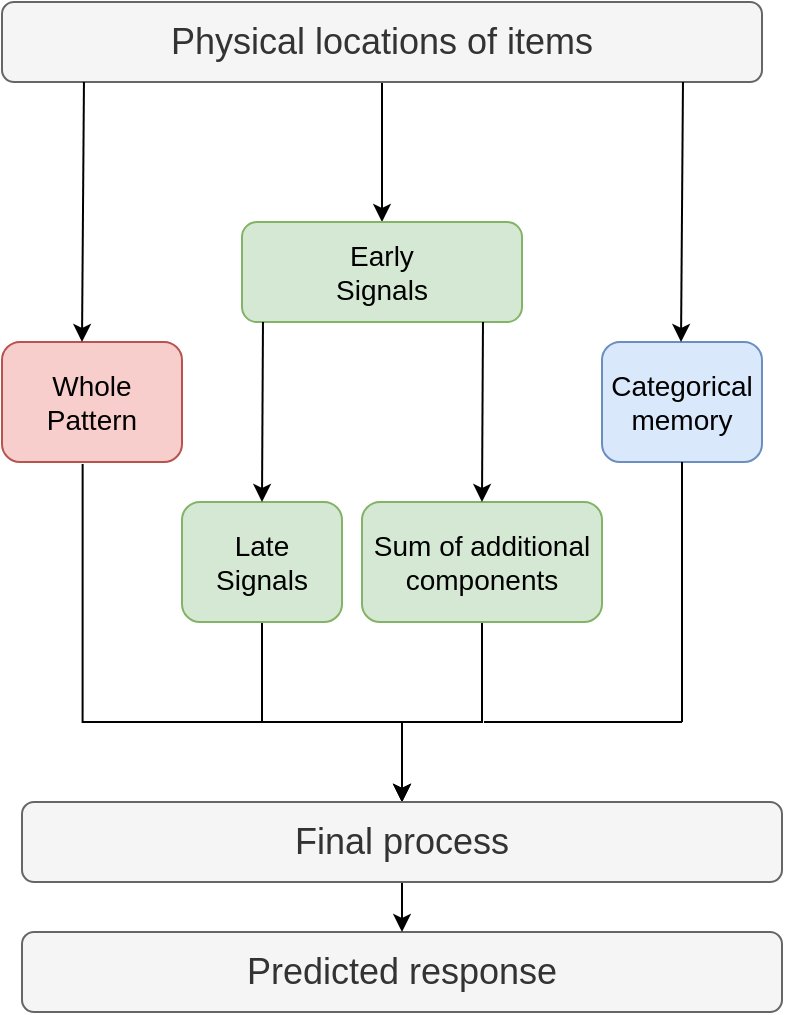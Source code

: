<mxfile version="22.1.5" type="github">
  <diagram id="C5RBs43oDa-KdzZeNtuy" name="Page-1">
    <mxGraphModel dx="983" dy="541" grid="0" gridSize="10" guides="1" tooltips="1" connect="1" arrows="1" fold="1" page="1" pageScale="1" pageWidth="827" pageHeight="1169" math="0" shadow="0">
      <root>
        <mxCell id="WIyWlLk6GJQsqaUBKTNV-0" />
        <mxCell id="WIyWlLk6GJQsqaUBKTNV-1" parent="WIyWlLk6GJQsqaUBKTNV-0" />
        <mxCell id="oDXYZSLQA8dlUkF3rfFF-14" value="" style="edgeStyle=orthogonalEdgeStyle;rounded=0;orthogonalLoop=1;jettySize=auto;html=1;" edge="1" parent="WIyWlLk6GJQsqaUBKTNV-1" source="WIyWlLk6GJQsqaUBKTNV-3" target="oDXYZSLQA8dlUkF3rfFF-2">
          <mxGeometry relative="1" as="geometry" />
        </mxCell>
        <mxCell id="WIyWlLk6GJQsqaUBKTNV-3" value="&lt;font style=&quot;font-size: 18px;&quot;&gt;Physical locations of items&lt;/font&gt;" style="rounded=1;whiteSpace=wrap;html=1;fontSize=12;glass=0;strokeWidth=1;shadow=0;fillColor=#f5f5f5;fontColor=#333333;strokeColor=#666666;" parent="WIyWlLk6GJQsqaUBKTNV-1" vertex="1">
          <mxGeometry x="160" y="80" width="380" height="40" as="geometry" />
        </mxCell>
        <mxCell id="oDXYZSLQA8dlUkF3rfFF-2" value="&lt;font style=&quot;font-size: 14px;&quot;&gt;Early&lt;br&gt;Signals&lt;/font&gt;" style="rounded=1;whiteSpace=wrap;html=1;fillColor=#d5e8d4;strokeColor=#82b366;" vertex="1" parent="WIyWlLk6GJQsqaUBKTNV-1">
          <mxGeometry x="280" y="190" width="140" height="50" as="geometry" />
        </mxCell>
        <mxCell id="oDXYZSLQA8dlUkF3rfFF-3" value="&lt;font style=&quot;font-size: 14px;&quot;&gt;Whole &lt;br&gt;Pattern&lt;/font&gt;" style="rounded=1;whiteSpace=wrap;html=1;fillColor=#f8cecc;strokeColor=#b85450;" vertex="1" parent="WIyWlLk6GJQsqaUBKTNV-1">
          <mxGeometry x="160" y="250" width="90" height="60" as="geometry" />
        </mxCell>
        <mxCell id="oDXYZSLQA8dlUkF3rfFF-22" value="" style="edgeStyle=orthogonalEdgeStyle;rounded=0;orthogonalLoop=1;jettySize=auto;html=1;exitX=0.448;exitY=1.017;exitDx=0;exitDy=0;exitPerimeter=0;" edge="1" parent="WIyWlLk6GJQsqaUBKTNV-1" source="oDXYZSLQA8dlUkF3rfFF-3" target="oDXYZSLQA8dlUkF3rfFF-12">
          <mxGeometry relative="1" as="geometry">
            <Array as="points">
              <mxPoint x="200" y="440" />
              <mxPoint x="360" y="440" />
            </Array>
          </mxGeometry>
        </mxCell>
        <mxCell id="oDXYZSLQA8dlUkF3rfFF-33" value="" style="edgeStyle=orthogonalEdgeStyle;rounded=0;orthogonalLoop=1;jettySize=auto;html=1;" edge="1" parent="WIyWlLk6GJQsqaUBKTNV-1" source="oDXYZSLQA8dlUkF3rfFF-5" target="oDXYZSLQA8dlUkF3rfFF-12">
          <mxGeometry relative="1" as="geometry">
            <Array as="points">
              <mxPoint x="290" y="440" />
              <mxPoint x="360" y="440" />
            </Array>
          </mxGeometry>
        </mxCell>
        <mxCell id="oDXYZSLQA8dlUkF3rfFF-5" value="&lt;font style=&quot;font-size: 14px;&quot;&gt;Late&lt;br&gt;Signals&lt;/font&gt;" style="rounded=1;whiteSpace=wrap;html=1;fillColor=#d5e8d4;strokeColor=#82b366;" vertex="1" parent="WIyWlLk6GJQsqaUBKTNV-1">
          <mxGeometry x="250" y="330" width="80" height="60" as="geometry" />
        </mxCell>
        <mxCell id="oDXYZSLQA8dlUkF3rfFF-23" value="" style="edgeStyle=orthogonalEdgeStyle;rounded=0;orthogonalLoop=1;jettySize=auto;html=1;" edge="1" parent="WIyWlLk6GJQsqaUBKTNV-1" source="oDXYZSLQA8dlUkF3rfFF-6" target="oDXYZSLQA8dlUkF3rfFF-12">
          <mxGeometry relative="1" as="geometry">
            <Array as="points">
              <mxPoint x="400" y="440" />
              <mxPoint x="360" y="440" />
            </Array>
          </mxGeometry>
        </mxCell>
        <mxCell id="oDXYZSLQA8dlUkF3rfFF-6" value="&lt;font style=&quot;font-size: 14px;&quot;&gt;Sum of additional components&lt;/font&gt;" style="rounded=1;whiteSpace=wrap;html=1;fillColor=#d5e8d4;strokeColor=#82b366;" vertex="1" parent="WIyWlLk6GJQsqaUBKTNV-1">
          <mxGeometry x="340" y="330" width="120" height="60" as="geometry" />
        </mxCell>
        <mxCell id="oDXYZSLQA8dlUkF3rfFF-7" value="&lt;font style=&quot;font-size: 14px;&quot;&gt;Categorical &lt;br&gt;memory&lt;/font&gt;" style="rounded=1;whiteSpace=wrap;html=1;fillColor=#dae8fc;strokeColor=#6c8ebf;" vertex="1" parent="WIyWlLk6GJQsqaUBKTNV-1">
          <mxGeometry x="460" y="250" width="80" height="60" as="geometry" />
        </mxCell>
        <mxCell id="oDXYZSLQA8dlUkF3rfFF-10" value="&lt;font style=&quot;font-size: 18px;&quot;&gt;Predicted response&lt;/font&gt;" style="rounded=1;whiteSpace=wrap;html=1;fontSize=12;glass=0;strokeWidth=1;shadow=0;fillColor=#f5f5f5;fontColor=#333333;strokeColor=#666666;" vertex="1" parent="WIyWlLk6GJQsqaUBKTNV-1">
          <mxGeometry x="170" y="545" width="380" height="40" as="geometry" />
        </mxCell>
        <mxCell id="oDXYZSLQA8dlUkF3rfFF-11" value="" style="endArrow=classic;html=1;rounded=0;exitX=0.121;exitY=1;exitDx=0;exitDy=0;exitPerimeter=0;entryX=0.5;entryY=0;entryDx=0;entryDy=0;" edge="1" parent="WIyWlLk6GJQsqaUBKTNV-1">
          <mxGeometry width="50" height="50" relative="1" as="geometry">
            <mxPoint x="200.98" y="120" as="sourcePoint" />
            <mxPoint x="200" y="250" as="targetPoint" />
          </mxGeometry>
        </mxCell>
        <mxCell id="oDXYZSLQA8dlUkF3rfFF-13" value="" style="edgeStyle=orthogonalEdgeStyle;rounded=0;orthogonalLoop=1;jettySize=auto;html=1;" edge="1" parent="WIyWlLk6GJQsqaUBKTNV-1" source="oDXYZSLQA8dlUkF3rfFF-12" target="oDXYZSLQA8dlUkF3rfFF-10">
          <mxGeometry relative="1" as="geometry" />
        </mxCell>
        <mxCell id="oDXYZSLQA8dlUkF3rfFF-12" value="&lt;font style=&quot;font-size: 18px;&quot;&gt;Final process&lt;/font&gt;" style="rounded=1;whiteSpace=wrap;html=1;fontSize=12;glass=0;strokeWidth=1;shadow=0;fillColor=#f5f5f5;fontColor=#333333;strokeColor=#666666;" vertex="1" parent="WIyWlLk6GJQsqaUBKTNV-1">
          <mxGeometry x="170" y="480" width="380" height="40" as="geometry" />
        </mxCell>
        <mxCell id="oDXYZSLQA8dlUkF3rfFF-15" value="" style="endArrow=classic;html=1;rounded=0;exitX=0.121;exitY=1;exitDx=0;exitDy=0;exitPerimeter=0;entryX=0.5;entryY=0;entryDx=0;entryDy=0;" edge="1" parent="WIyWlLk6GJQsqaUBKTNV-1">
          <mxGeometry width="50" height="50" relative="1" as="geometry">
            <mxPoint x="500.49" y="120" as="sourcePoint" />
            <mxPoint x="499.51" y="250" as="targetPoint" />
          </mxGeometry>
        </mxCell>
        <mxCell id="oDXYZSLQA8dlUkF3rfFF-16" value="" style="endArrow=classic;html=1;rounded=0;exitX=0.121;exitY=1;exitDx=0;exitDy=0;exitPerimeter=0;" edge="1" parent="WIyWlLk6GJQsqaUBKTNV-1">
          <mxGeometry width="50" height="50" relative="1" as="geometry">
            <mxPoint x="290.49" y="240" as="sourcePoint" />
            <mxPoint x="290" y="330" as="targetPoint" />
          </mxGeometry>
        </mxCell>
        <mxCell id="oDXYZSLQA8dlUkF3rfFF-17" value="" style="endArrow=classic;html=1;rounded=0;exitX=0.121;exitY=1;exitDx=0;exitDy=0;exitPerimeter=0;" edge="1" parent="WIyWlLk6GJQsqaUBKTNV-1">
          <mxGeometry width="50" height="50" relative="1" as="geometry">
            <mxPoint x="400.49" y="240" as="sourcePoint" />
            <mxPoint x="400" y="330" as="targetPoint" />
          </mxGeometry>
        </mxCell>
        <mxCell id="oDXYZSLQA8dlUkF3rfFF-46" value="" style="line;strokeWidth=1;direction=south;html=1;" vertex="1" parent="WIyWlLk6GJQsqaUBKTNV-1">
          <mxGeometry x="495" y="310" width="10" height="130" as="geometry" />
        </mxCell>
        <mxCell id="oDXYZSLQA8dlUkF3rfFF-49" value="" style="line;strokeWidth=1;html=1;" vertex="1" parent="WIyWlLk6GJQsqaUBKTNV-1">
          <mxGeometry x="400" y="440" width="100" as="geometry" />
        </mxCell>
        <mxCell id="oDXYZSLQA8dlUkF3rfFF-52" value="" style="endArrow=none;html=1;rounded=0;exitX=0.01;exitY=0;exitDx=0;exitDy=0;exitPerimeter=0;entryX=1;entryY=0.5;entryDx=0;entryDy=0;entryPerimeter=0;" edge="1" parent="WIyWlLk6GJQsqaUBKTNV-1" source="oDXYZSLQA8dlUkF3rfFF-49" target="oDXYZSLQA8dlUkF3rfFF-49">
          <mxGeometry width="50" height="50" relative="1" as="geometry">
            <mxPoint x="410" y="470" as="sourcePoint" />
            <mxPoint x="460" y="420" as="targetPoint" />
            <Array as="points">
              <mxPoint x="410" y="440" />
            </Array>
          </mxGeometry>
        </mxCell>
      </root>
    </mxGraphModel>
  </diagram>
</mxfile>
